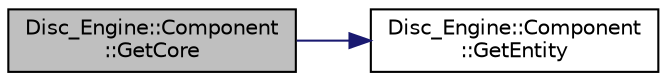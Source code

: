 digraph "Disc_Engine::Component::GetCore"
{
  edge [fontname="Helvetica",fontsize="10",labelfontname="Helvetica",labelfontsize="10"];
  node [fontname="Helvetica",fontsize="10",shape=record];
  rankdir="LR";
  Node6 [label="Disc_Engine::Component\l::GetCore",height=0.2,width=0.4,color="black", fillcolor="grey75", style="filled", fontcolor="black"];
  Node6 -> Node7 [color="midnightblue",fontsize="10",style="solid",fontname="Helvetica"];
  Node7 [label="Disc_Engine::Component\l::GetEntity",height=0.2,width=0.4,color="black", fillcolor="white", style="filled",URL="$class_disc___engine_1_1_component.html#a746298ddfd39da5b191926aa8d8f6d95"];
}
